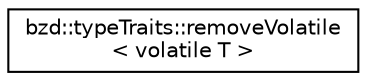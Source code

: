 digraph "Graphical Class Hierarchy"
{
  edge [fontname="Helvetica",fontsize="10",labelfontname="Helvetica",labelfontsize="10"];
  node [fontname="Helvetica",fontsize="10",shape=record];
  rankdir="LR";
  Node0 [label="bzd::typeTraits::removeVolatile\l\< volatile T \>",height=0.2,width=0.4,color="black", fillcolor="white", style="filled",URL="$structbzd_1_1typeTraits_1_1removeVolatile_3_01volatile_01T_01_4.html"];
}

